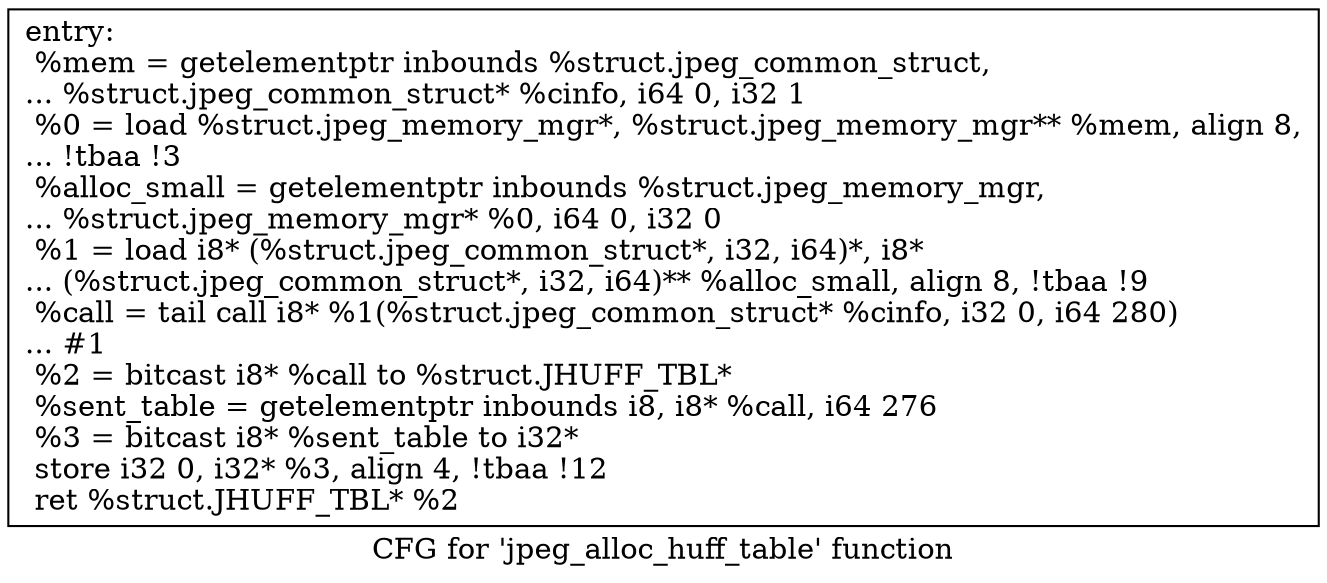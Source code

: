 digraph "CFG for 'jpeg_alloc_huff_table' function" {
	label="CFG for 'jpeg_alloc_huff_table' function";

	Node0x6980f80 [shape=record,label="{entry:\l  %mem = getelementptr inbounds %struct.jpeg_common_struct,\l... %struct.jpeg_common_struct* %cinfo, i64 0, i32 1\l  %0 = load %struct.jpeg_memory_mgr*, %struct.jpeg_memory_mgr** %mem, align 8,\l... !tbaa !3\l  %alloc_small = getelementptr inbounds %struct.jpeg_memory_mgr,\l... %struct.jpeg_memory_mgr* %0, i64 0, i32 0\l  %1 = load i8* (%struct.jpeg_common_struct*, i32, i64)*, i8*\l... (%struct.jpeg_common_struct*, i32, i64)** %alloc_small, align 8, !tbaa !9\l  %call = tail call i8* %1(%struct.jpeg_common_struct* %cinfo, i32 0, i64 280)\l... #1\l  %2 = bitcast i8* %call to %struct.JHUFF_TBL*\l  %sent_table = getelementptr inbounds i8, i8* %call, i64 276\l  %3 = bitcast i8* %sent_table to i32*\l  store i32 0, i32* %3, align 4, !tbaa !12\l  ret %struct.JHUFF_TBL* %2\l}"];
}
